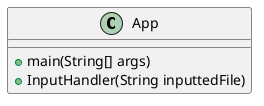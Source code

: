 /*
 *  UCF COP3330 Fall 2021 Assignment 3 Solution
 *  Copyright 2021 Yohan Hmaiti
 */

@startuml
class App {

    + main(String[] args)
    + InputHandler(String inputtedFile)

}
@enduml